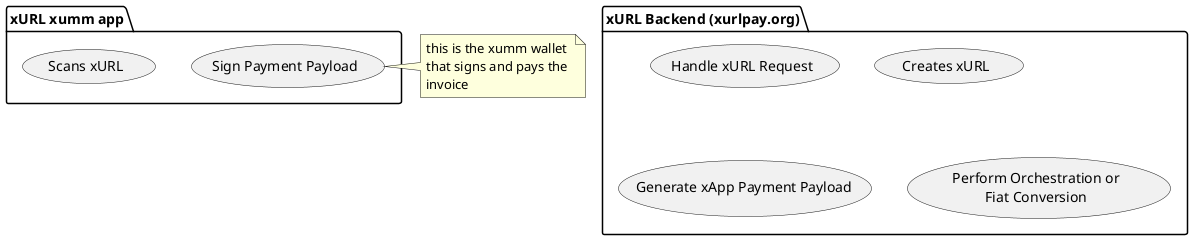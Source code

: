 @startuml xurl_usecase

skinparam usecase {
    BackgroundColor<< xInvoice >> #ffabb0
}

package "xURL xumm app" {
    (Scans xURL)
    (Sign Payment Payload) as (SignPayment)
}
note right
this is the xumm wallet 
that signs and pays the 
invoice
end note

package "xURL Backend (xurlpay.org)" {
    (Handle xURL Request)
    (Creates xURL)
    (Generate xApp Payment Payload) as (GeneratePayload)
    (Perform Orchestration or\nFiat Conversion) as (Orchestrate)
}

' Requestor-->(Creates xURL)
' (Creates xURL)-->(POST Stateful Reference)

' Payer-->(Scans xURL)
' (Scans xURL)-->(GET Stateful Reference)
' (GET Stateful Reference)-->(Orchestrate)
' (GET Stateful Reference)-->(GenerateInvoice)

' Payer-->(PayInvoice)
' (PayInvoice)-->(GET Callback)

' note "these are the same use\ncase as xInvoice " as N2
' (GenerateInvoice) .. N2
' N2 .. (PayInvoice)

@enduml



